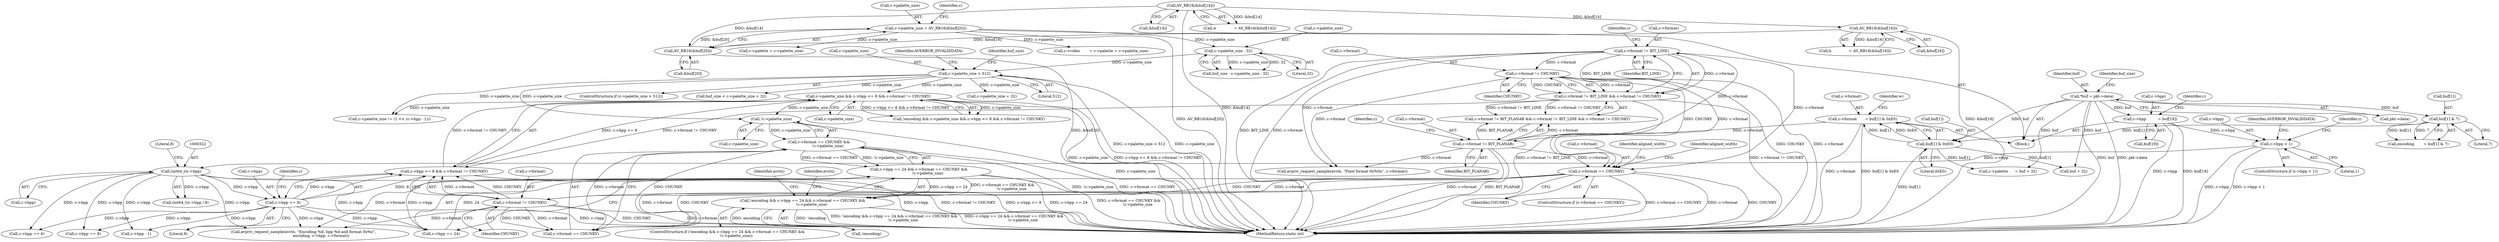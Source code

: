 digraph "0_FFmpeg_1e42736b95065c69a7481d0cf55247024f54b660@pointer" {
"1000408" [label="(Call,!c->palette_size)"];
"1000333" [label="(Call,c->palette_size && c->bpp <= 8 && c->format != CHUNKY)"];
"1000214" [label="(Call,c->palette_size > 512)"];
"1000208" [label="(Call,c->palette_size - 32)"];
"1000175" [label="(Call,c->palette_size = AV_RB16(&buf[20]))"];
"1000179" [label="(Call,AV_RB16(&buf[20]))"];
"1000163" [label="(Call,AV_RB16(&buf[16]))"];
"1000156" [label="(Call,AV_RB16(&buf[14]))"];
"1000337" [label="(Call,c->bpp <= 8 && c->format != CHUNKY)"];
"1000338" [label="(Call,c->bpp <= 8)"];
"1000321" [label="(Call,(int64_t)c->bpp)"];
"1000232" [label="(Call,c->bpp < 1)"];
"1000168" [label="(Call,c->bpp          = buf[19])"];
"1000127" [label="(Call,*buf = pkt->data)"];
"1000343" [label="(Call,c->format != CHUNKY)"];
"1000278" [label="(Call,c->format == CHUNKY)"];
"1000247" [label="(Call,c->format != BIT_LINE)"];
"1000241" [label="(Call,c->format != BIT_PLANAR)"];
"1000145" [label="(Call,c->format       = buf[1] & 0xE0)"];
"1000149" [label="(Call,buf[1] & 0xE0)"];
"1000140" [label="(Call,buf[1] & 7)"];
"1000252" [label="(Call,c->format != CHUNKY)"];
"1000246" [label="(Call,c->format != BIT_LINE && c->format != CHUNKY)"];
"1000402" [label="(Call,c->format == CHUNKY &&\n               !c->palette_size)"];
"1000396" [label="(Call,c->bpp == 24 && c->format == CHUNKY &&\n               !c->palette_size)"];
"1000393" [label="(Call,!encoding && c->bpp == 24 && c->format == CHUNKY &&\n               !c->palette_size)"];
"1000396" [label="(Call,c->bpp == 24 && c->format == CHUNKY &&\n               !c->palette_size)"];
"1000334" [label="(Call,c->palette_size)"];
"1000175" [label="(Call,c->palette_size = AV_RB16(&buf[20]))"];
"1000246" [label="(Call,c->format != BIT_LINE && c->format != CHUNKY)"];
"1000249" [label="(Identifier,c)"];
"1000195" [label="(Call,c->palette + c->palette_size)"];
"1000180" [label="(Call,&buf[20])"];
"1000409" [label="(Call,c->palette_size)"];
"1000282" [label="(Identifier,CHUNKY)"];
"1000105" [label="(Block,)"];
"1000140" [label="(Call,buf[1] & 7)"];
"1000330" [label="(Call,!encoding && c->palette_size && c->bpp <= 8 && c->format != CHUNKY)"];
"1000153" [label="(Literal,0xE0)"];
"1000155" [label="(Identifier,w)"];
"1000251" [label="(Identifier,BIT_LINE)"];
"1000177" [label="(Identifier,c)"];
"1000258" [label="(Call,avpriv_request_sample(avctx, \"Pixel format 0x%0x\", c->format))"];
"1000150" [label="(Call,buf[1])"];
"1000169" [label="(Call,c->bpp)"];
"1000394" [label="(Call,!encoding)"];
"1000145" [label="(Call,c->format       = buf[1] & 0xE0)"];
"1000342" [label="(Literal,8)"];
"1000345" [label="(Identifier,c)"];
"1000241" [label="(Call,c->format != BIT_PLANAR)"];
"1000212" [label="(Literal,32)"];
"1000236" [label="(Literal,1)"];
"1000393" [label="(Call,!encoding && c->bpp == 24 && c->format == CHUNKY &&\n               !c->palette_size)"];
"1000392" [label="(ControlStructure,if (!encoding && c->bpp == 24 && c->format == CHUNKY &&\n               !c->palette_size))"];
"1000277" [label="(ControlStructure,if (c->format == CHUNKY))"];
"1000213" [label="(ControlStructure,if (c->palette_size > 512))"];
"1000320" [label="(Call,(int64_t)c->bpp / 8)"];
"1000344" [label="(Call,c->format)"];
"1000141" [label="(Call,buf[1])"];
"1000156" [label="(Call,AV_RB16(&buf[14]))"];
"1000408" [label="(Call,!c->palette_size)"];
"1000242" [label="(Call,c->format)"];
"1000163" [label="(Call,AV_RB16(&buf[16]))"];
"1000129" [label="(Call,pkt->data)"];
"1000176" [label="(Call,c->palette_size)"];
"1000284" [label="(Identifier,aligned_width)"];
"1000233" [label="(Call,c->bpp)"];
"1000232" [label="(Call,c->bpp < 1)"];
"1000209" [label="(Call,c->palette_size)"];
"1000240" [label="(Call,c->format != BIT_PLANAR && c->format != BIT_LINE && c->format != CHUNKY)"];
"1000222" [label="(Call,buf_size < c->palette_size + 32)"];
"1000415" [label="(Identifier,avctx)"];
"1000252" [label="(Call,c->format != CHUNKY)"];
"1000134" [label="(Identifier,buf_size)"];
"1000220" [label="(Identifier,AVERROR_INVALIDDATA)"];
"1000128" [label="(Identifier,buf)"];
"1000238" [label="(Identifier,AVERROR_INVALIDDATA)"];
"1000214" [label="(Call,c->palette_size > 512)"];
"1000191" [label="(Call,c->video        = c->palette + c->palette_size)"];
"1000474" [label="(Call,c->bpp == 8)"];
"1000256" [label="(Identifier,CHUNKY)"];
"1000188" [label="(Call,buf + 32)"];
"1000279" [label="(Call,c->format)"];
"1000337" [label="(Call,c->bpp <= 8 && c->format != CHUNKY)"];
"1000154" [label="(Call,w               = AV_RB16(&buf[14]))"];
"1000373" [label="(Call,c->palette_size != (1 << (c->bpp - 1)))"];
"1000138" [label="(Call,encoding        = buf[1] & 7)"];
"1000323" [label="(Call,c->bpp)"];
"1000253" [label="(Call,c->format)"];
"1000223" [label="(Identifier,buf_size)"];
"1000421" [label="(Identifier,avctx)"];
"1000206" [label="(Call,buf_size - c->palette_size - 32)"];
"1000164" [label="(Call,&buf[16])"];
"1000254" [label="(Identifier,c)"];
"1000397" [label="(Call,c->bpp == 24)"];
"1000347" [label="(Identifier,CHUNKY)"];
"1000339" [label="(Call,c->bpp)"];
"1000149" [label="(Call,buf[1] & 0xE0)"];
"1000326" [label="(Literal,8)"];
"1000333" [label="(Call,c->palette_size && c->bpp <= 8 && c->format != CHUNKY)"];
"1000231" [label="(ControlStructure,if (c->bpp < 1))"];
"1000248" [label="(Call,c->format)"];
"1000127" [label="(Call,*buf = pkt->data)"];
"1000403" [label="(Call,c->format == CHUNKY)"];
"1000146" [label="(Call,c->format)"];
"1000338" [label="(Call,c->bpp <= 8)"];
"1000243" [label="(Identifier,c)"];
"1000361" [label="(Call,c->bpp == 6)"];
"1000144" [label="(Literal,7)"];
"1000157" [label="(Call,&buf[14])"];
"1000321" [label="(Call,(int64_t)c->bpp)"];
"1000168" [label="(Call,c->bpp          = buf[19])"];
"1000186" [label="(Identifier,c)"];
"1000161" [label="(Call,h               = AV_RB16(&buf[16]))"];
"1000508" [label="(MethodReturn,static int)"];
"1000290" [label="(Identifier,aligned_width)"];
"1000184" [label="(Call,c->palette      = buf + 32)"];
"1000420" [label="(Call,avpriv_request_sample(avctx, \"Encoding %d, bpp %d and format 0x%x\",\n                              encoding, c->bpp, c->format))"];
"1000247" [label="(Call,c->format != BIT_LINE)"];
"1000224" [label="(Call,c->palette_size + 32)"];
"1000278" [label="(Call,c->format == CHUNKY)"];
"1000245" [label="(Identifier,BIT_PLANAR)"];
"1000343" [label="(Call,c->format != CHUNKY)"];
"1000402" [label="(Call,c->format == CHUNKY &&\n               !c->palette_size)"];
"1000218" [label="(Literal,512)"];
"1000208" [label="(Call,c->palette_size - 32)"];
"1000179" [label="(Call,AV_RB16(&buf[20]))"];
"1000379" [label="(Call,c->bpp - 1)"];
"1000172" [label="(Call,buf[19])"];
"1000215" [label="(Call,c->palette_size)"];
"1000408" -> "1000402"  [label="AST: "];
"1000408" -> "1000409"  [label="CFG: "];
"1000409" -> "1000408"  [label="AST: "];
"1000402" -> "1000408"  [label="CFG: "];
"1000408" -> "1000508"  [label="DDG: c->palette_size"];
"1000408" -> "1000402"  [label="DDG: c->palette_size"];
"1000333" -> "1000408"  [label="DDG: c->palette_size"];
"1000214" -> "1000408"  [label="DDG: c->palette_size"];
"1000333" -> "1000330"  [label="AST: "];
"1000333" -> "1000334"  [label="CFG: "];
"1000333" -> "1000337"  [label="CFG: "];
"1000334" -> "1000333"  [label="AST: "];
"1000337" -> "1000333"  [label="AST: "];
"1000330" -> "1000333"  [label="CFG: "];
"1000333" -> "1000508"  [label="DDG: c->palette_size"];
"1000333" -> "1000508"  [label="DDG: c->bpp <= 8 && c->format != CHUNKY"];
"1000333" -> "1000330"  [label="DDG: c->palette_size"];
"1000333" -> "1000330"  [label="DDG: c->bpp <= 8 && c->format != CHUNKY"];
"1000214" -> "1000333"  [label="DDG: c->palette_size"];
"1000337" -> "1000333"  [label="DDG: c->bpp <= 8"];
"1000337" -> "1000333"  [label="DDG: c->format != CHUNKY"];
"1000333" -> "1000373"  [label="DDG: c->palette_size"];
"1000214" -> "1000213"  [label="AST: "];
"1000214" -> "1000218"  [label="CFG: "];
"1000215" -> "1000214"  [label="AST: "];
"1000218" -> "1000214"  [label="AST: "];
"1000220" -> "1000214"  [label="CFG: "];
"1000223" -> "1000214"  [label="CFG: "];
"1000214" -> "1000508"  [label="DDG: c->palette_size > 512"];
"1000214" -> "1000508"  [label="DDG: c->palette_size"];
"1000208" -> "1000214"  [label="DDG: c->palette_size"];
"1000214" -> "1000222"  [label="DDG: c->palette_size"];
"1000214" -> "1000224"  [label="DDG: c->palette_size"];
"1000214" -> "1000373"  [label="DDG: c->palette_size"];
"1000208" -> "1000206"  [label="AST: "];
"1000208" -> "1000212"  [label="CFG: "];
"1000209" -> "1000208"  [label="AST: "];
"1000212" -> "1000208"  [label="AST: "];
"1000206" -> "1000208"  [label="CFG: "];
"1000208" -> "1000206"  [label="DDG: c->palette_size"];
"1000208" -> "1000206"  [label="DDG: 32"];
"1000175" -> "1000208"  [label="DDG: c->palette_size"];
"1000175" -> "1000105"  [label="AST: "];
"1000175" -> "1000179"  [label="CFG: "];
"1000176" -> "1000175"  [label="AST: "];
"1000179" -> "1000175"  [label="AST: "];
"1000186" -> "1000175"  [label="CFG: "];
"1000175" -> "1000508"  [label="DDG: AV_RB16(&buf[20])"];
"1000179" -> "1000175"  [label="DDG: &buf[20]"];
"1000175" -> "1000191"  [label="DDG: c->palette_size"];
"1000175" -> "1000195"  [label="DDG: c->palette_size"];
"1000179" -> "1000180"  [label="CFG: "];
"1000180" -> "1000179"  [label="AST: "];
"1000179" -> "1000508"  [label="DDG: &buf[20]"];
"1000163" -> "1000179"  [label="DDG: &buf[16]"];
"1000156" -> "1000179"  [label="DDG: &buf[14]"];
"1000163" -> "1000161"  [label="AST: "];
"1000163" -> "1000164"  [label="CFG: "];
"1000164" -> "1000163"  [label="AST: "];
"1000161" -> "1000163"  [label="CFG: "];
"1000163" -> "1000508"  [label="DDG: &buf[16]"];
"1000163" -> "1000161"  [label="DDG: &buf[16]"];
"1000156" -> "1000163"  [label="DDG: &buf[14]"];
"1000156" -> "1000154"  [label="AST: "];
"1000156" -> "1000157"  [label="CFG: "];
"1000157" -> "1000156"  [label="AST: "];
"1000154" -> "1000156"  [label="CFG: "];
"1000156" -> "1000508"  [label="DDG: &buf[14]"];
"1000156" -> "1000154"  [label="DDG: &buf[14]"];
"1000337" -> "1000338"  [label="CFG: "];
"1000337" -> "1000343"  [label="CFG: "];
"1000338" -> "1000337"  [label="AST: "];
"1000343" -> "1000337"  [label="AST: "];
"1000337" -> "1000508"  [label="DDG: c->format != CHUNKY"];
"1000337" -> "1000508"  [label="DDG: c->bpp <= 8"];
"1000338" -> "1000337"  [label="DDG: c->bpp"];
"1000338" -> "1000337"  [label="DDG: 8"];
"1000343" -> "1000337"  [label="DDG: c->format"];
"1000343" -> "1000337"  [label="DDG: CHUNKY"];
"1000246" -> "1000337"  [label="DDG: c->format != CHUNKY"];
"1000338" -> "1000342"  [label="CFG: "];
"1000339" -> "1000338"  [label="AST: "];
"1000342" -> "1000338"  [label="AST: "];
"1000345" -> "1000338"  [label="CFG: "];
"1000338" -> "1000508"  [label="DDG: c->bpp"];
"1000321" -> "1000338"  [label="DDG: c->bpp"];
"1000338" -> "1000361"  [label="DDG: c->bpp"];
"1000338" -> "1000379"  [label="DDG: c->bpp"];
"1000338" -> "1000397"  [label="DDG: c->bpp"];
"1000338" -> "1000420"  [label="DDG: c->bpp"];
"1000338" -> "1000474"  [label="DDG: c->bpp"];
"1000321" -> "1000320"  [label="AST: "];
"1000321" -> "1000323"  [label="CFG: "];
"1000322" -> "1000321"  [label="AST: "];
"1000323" -> "1000321"  [label="AST: "];
"1000326" -> "1000321"  [label="CFG: "];
"1000321" -> "1000508"  [label="DDG: c->bpp"];
"1000321" -> "1000320"  [label="DDG: c->bpp"];
"1000232" -> "1000321"  [label="DDG: c->bpp"];
"1000321" -> "1000361"  [label="DDG: c->bpp"];
"1000321" -> "1000379"  [label="DDG: c->bpp"];
"1000321" -> "1000397"  [label="DDG: c->bpp"];
"1000321" -> "1000420"  [label="DDG: c->bpp"];
"1000321" -> "1000474"  [label="DDG: c->bpp"];
"1000232" -> "1000231"  [label="AST: "];
"1000232" -> "1000236"  [label="CFG: "];
"1000233" -> "1000232"  [label="AST: "];
"1000236" -> "1000232"  [label="AST: "];
"1000238" -> "1000232"  [label="CFG: "];
"1000243" -> "1000232"  [label="CFG: "];
"1000232" -> "1000508"  [label="DDG: c->bpp"];
"1000232" -> "1000508"  [label="DDG: c->bpp < 1"];
"1000168" -> "1000232"  [label="DDG: c->bpp"];
"1000168" -> "1000105"  [label="AST: "];
"1000168" -> "1000172"  [label="CFG: "];
"1000169" -> "1000168"  [label="AST: "];
"1000172" -> "1000168"  [label="AST: "];
"1000177" -> "1000168"  [label="CFG: "];
"1000168" -> "1000508"  [label="DDG: buf[19]"];
"1000168" -> "1000508"  [label="DDG: c->bpp"];
"1000127" -> "1000168"  [label="DDG: buf"];
"1000127" -> "1000105"  [label="AST: "];
"1000127" -> "1000129"  [label="CFG: "];
"1000128" -> "1000127"  [label="AST: "];
"1000129" -> "1000127"  [label="AST: "];
"1000134" -> "1000127"  [label="CFG: "];
"1000127" -> "1000508"  [label="DDG: pkt->data"];
"1000127" -> "1000508"  [label="DDG: buf"];
"1000127" -> "1000140"  [label="DDG: buf"];
"1000127" -> "1000149"  [label="DDG: buf"];
"1000127" -> "1000184"  [label="DDG: buf"];
"1000127" -> "1000188"  [label="DDG: buf"];
"1000343" -> "1000347"  [label="CFG: "];
"1000344" -> "1000343"  [label="AST: "];
"1000347" -> "1000343"  [label="AST: "];
"1000343" -> "1000508"  [label="DDG: c->format"];
"1000343" -> "1000508"  [label="DDG: CHUNKY"];
"1000278" -> "1000343"  [label="DDG: c->format"];
"1000278" -> "1000343"  [label="DDG: CHUNKY"];
"1000343" -> "1000403"  [label="DDG: c->format"];
"1000343" -> "1000403"  [label="DDG: CHUNKY"];
"1000343" -> "1000420"  [label="DDG: c->format"];
"1000278" -> "1000277"  [label="AST: "];
"1000278" -> "1000282"  [label="CFG: "];
"1000279" -> "1000278"  [label="AST: "];
"1000282" -> "1000278"  [label="AST: "];
"1000284" -> "1000278"  [label="CFG: "];
"1000290" -> "1000278"  [label="CFG: "];
"1000278" -> "1000508"  [label="DDG: CHUNKY"];
"1000278" -> "1000508"  [label="DDG: c->format == CHUNKY"];
"1000278" -> "1000508"  [label="DDG: c->format"];
"1000247" -> "1000278"  [label="DDG: c->format"];
"1000252" -> "1000278"  [label="DDG: c->format"];
"1000252" -> "1000278"  [label="DDG: CHUNKY"];
"1000241" -> "1000278"  [label="DDG: c->format"];
"1000278" -> "1000403"  [label="DDG: c->format"];
"1000278" -> "1000403"  [label="DDG: CHUNKY"];
"1000278" -> "1000420"  [label="DDG: c->format"];
"1000247" -> "1000246"  [label="AST: "];
"1000247" -> "1000251"  [label="CFG: "];
"1000248" -> "1000247"  [label="AST: "];
"1000251" -> "1000247"  [label="AST: "];
"1000254" -> "1000247"  [label="CFG: "];
"1000246" -> "1000247"  [label="CFG: "];
"1000247" -> "1000508"  [label="DDG: c->format"];
"1000247" -> "1000508"  [label="DDG: BIT_LINE"];
"1000247" -> "1000246"  [label="DDG: c->format"];
"1000247" -> "1000246"  [label="DDG: BIT_LINE"];
"1000241" -> "1000247"  [label="DDG: c->format"];
"1000247" -> "1000252"  [label="DDG: c->format"];
"1000247" -> "1000258"  [label="DDG: c->format"];
"1000241" -> "1000240"  [label="AST: "];
"1000241" -> "1000245"  [label="CFG: "];
"1000242" -> "1000241"  [label="AST: "];
"1000245" -> "1000241"  [label="AST: "];
"1000249" -> "1000241"  [label="CFG: "];
"1000240" -> "1000241"  [label="CFG: "];
"1000241" -> "1000508"  [label="DDG: c->format"];
"1000241" -> "1000508"  [label="DDG: BIT_PLANAR"];
"1000241" -> "1000240"  [label="DDG: c->format"];
"1000241" -> "1000240"  [label="DDG: BIT_PLANAR"];
"1000145" -> "1000241"  [label="DDG: c->format"];
"1000241" -> "1000258"  [label="DDG: c->format"];
"1000145" -> "1000105"  [label="AST: "];
"1000145" -> "1000149"  [label="CFG: "];
"1000146" -> "1000145"  [label="AST: "];
"1000149" -> "1000145"  [label="AST: "];
"1000155" -> "1000145"  [label="CFG: "];
"1000145" -> "1000508"  [label="DDG: buf[1] & 0xE0"];
"1000145" -> "1000508"  [label="DDG: c->format"];
"1000149" -> "1000145"  [label="DDG: buf[1]"];
"1000149" -> "1000145"  [label="DDG: 0xE0"];
"1000149" -> "1000153"  [label="CFG: "];
"1000150" -> "1000149"  [label="AST: "];
"1000153" -> "1000149"  [label="AST: "];
"1000149" -> "1000508"  [label="DDG: buf[1]"];
"1000140" -> "1000149"  [label="DDG: buf[1]"];
"1000149" -> "1000184"  [label="DDG: buf[1]"];
"1000149" -> "1000188"  [label="DDG: buf[1]"];
"1000140" -> "1000138"  [label="AST: "];
"1000140" -> "1000144"  [label="CFG: "];
"1000141" -> "1000140"  [label="AST: "];
"1000144" -> "1000140"  [label="AST: "];
"1000138" -> "1000140"  [label="CFG: "];
"1000140" -> "1000138"  [label="DDG: buf[1]"];
"1000140" -> "1000138"  [label="DDG: 7"];
"1000252" -> "1000246"  [label="AST: "];
"1000252" -> "1000256"  [label="CFG: "];
"1000253" -> "1000252"  [label="AST: "];
"1000256" -> "1000252"  [label="AST: "];
"1000246" -> "1000252"  [label="CFG: "];
"1000252" -> "1000508"  [label="DDG: c->format"];
"1000252" -> "1000508"  [label="DDG: CHUNKY"];
"1000252" -> "1000246"  [label="DDG: c->format"];
"1000252" -> "1000246"  [label="DDG: CHUNKY"];
"1000252" -> "1000258"  [label="DDG: c->format"];
"1000246" -> "1000240"  [label="AST: "];
"1000240" -> "1000246"  [label="CFG: "];
"1000246" -> "1000508"  [label="DDG: c->format != CHUNKY"];
"1000246" -> "1000508"  [label="DDG: c->format != BIT_LINE"];
"1000246" -> "1000240"  [label="DDG: c->format != BIT_LINE"];
"1000246" -> "1000240"  [label="DDG: c->format != CHUNKY"];
"1000402" -> "1000396"  [label="AST: "];
"1000402" -> "1000403"  [label="CFG: "];
"1000403" -> "1000402"  [label="AST: "];
"1000396" -> "1000402"  [label="CFG: "];
"1000402" -> "1000508"  [label="DDG: !c->palette_size"];
"1000402" -> "1000508"  [label="DDG: c->format == CHUNKY"];
"1000402" -> "1000396"  [label="DDG: c->format == CHUNKY"];
"1000402" -> "1000396"  [label="DDG: !c->palette_size"];
"1000403" -> "1000402"  [label="DDG: c->format"];
"1000403" -> "1000402"  [label="DDG: CHUNKY"];
"1000396" -> "1000393"  [label="AST: "];
"1000396" -> "1000397"  [label="CFG: "];
"1000397" -> "1000396"  [label="AST: "];
"1000393" -> "1000396"  [label="CFG: "];
"1000396" -> "1000508"  [label="DDG: c->bpp == 24"];
"1000396" -> "1000508"  [label="DDG: c->format == CHUNKY &&\n               !c->palette_size"];
"1000396" -> "1000393"  [label="DDG: c->bpp == 24"];
"1000396" -> "1000393"  [label="DDG: c->format == CHUNKY &&\n               !c->palette_size"];
"1000397" -> "1000396"  [label="DDG: c->bpp"];
"1000397" -> "1000396"  [label="DDG: 24"];
"1000393" -> "1000392"  [label="AST: "];
"1000393" -> "1000394"  [label="CFG: "];
"1000394" -> "1000393"  [label="AST: "];
"1000415" -> "1000393"  [label="CFG: "];
"1000421" -> "1000393"  [label="CFG: "];
"1000393" -> "1000508"  [label="DDG: c->bpp == 24 && c->format == CHUNKY &&\n               !c->palette_size"];
"1000393" -> "1000508"  [label="DDG: !encoding"];
"1000393" -> "1000508"  [label="DDG: !encoding && c->bpp == 24 && c->format == CHUNKY &&\n               !c->palette_size"];
"1000394" -> "1000393"  [label="DDG: encoding"];
}
